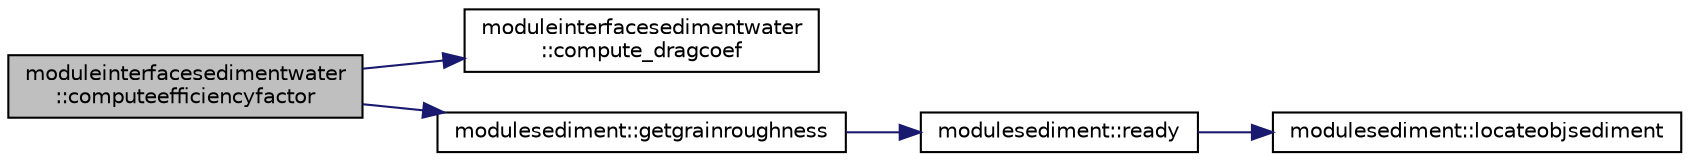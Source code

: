 digraph "moduleinterfacesedimentwater::computeefficiencyfactor"
{
 // LATEX_PDF_SIZE
  edge [fontname="Helvetica",fontsize="10",labelfontname="Helvetica",labelfontsize="10"];
  node [fontname="Helvetica",fontsize="10",shape=record];
  rankdir="LR";
  Node1 [label="moduleinterfacesedimentwater\l::computeefficiencyfactor",height=0.2,width=0.4,color="black", fillcolor="grey75", style="filled", fontcolor="black",tooltip=" "];
  Node1 -> Node2 [color="midnightblue",fontsize="10",style="solid"];
  Node2 [label="moduleinterfacesedimentwater\l::compute_dragcoef",height=0.2,width=0.4,color="black", fillcolor="white", style="filled",URL="$namespacemoduleinterfacesedimentwater.html#ab7293afe1dc4a5090663cd0d773d6e88",tooltip=" "];
  Node1 -> Node3 [color="midnightblue",fontsize="10",style="solid"];
  Node3 [label="modulesediment::getgrainroughness",height=0.2,width=0.4,color="black", fillcolor="white", style="filled",URL="$namespacemodulesediment.html#ac873ffbc4a1e0467d82815aeb2ad34cc",tooltip=" "];
  Node3 -> Node4 [color="midnightblue",fontsize="10",style="solid"];
  Node4 [label="modulesediment::ready",height=0.2,width=0.4,color="black", fillcolor="white", style="filled",URL="$namespacemodulesediment.html#a2427e7af36c908526797cc897f1dca07",tooltip=" "];
  Node4 -> Node5 [color="midnightblue",fontsize="10",style="solid"];
  Node5 [label="modulesediment::locateobjsediment",height=0.2,width=0.4,color="black", fillcolor="white", style="filled",URL="$namespacemodulesediment.html#a3719cfe21de51d5aff6e236bffdbe06d",tooltip=" "];
}
